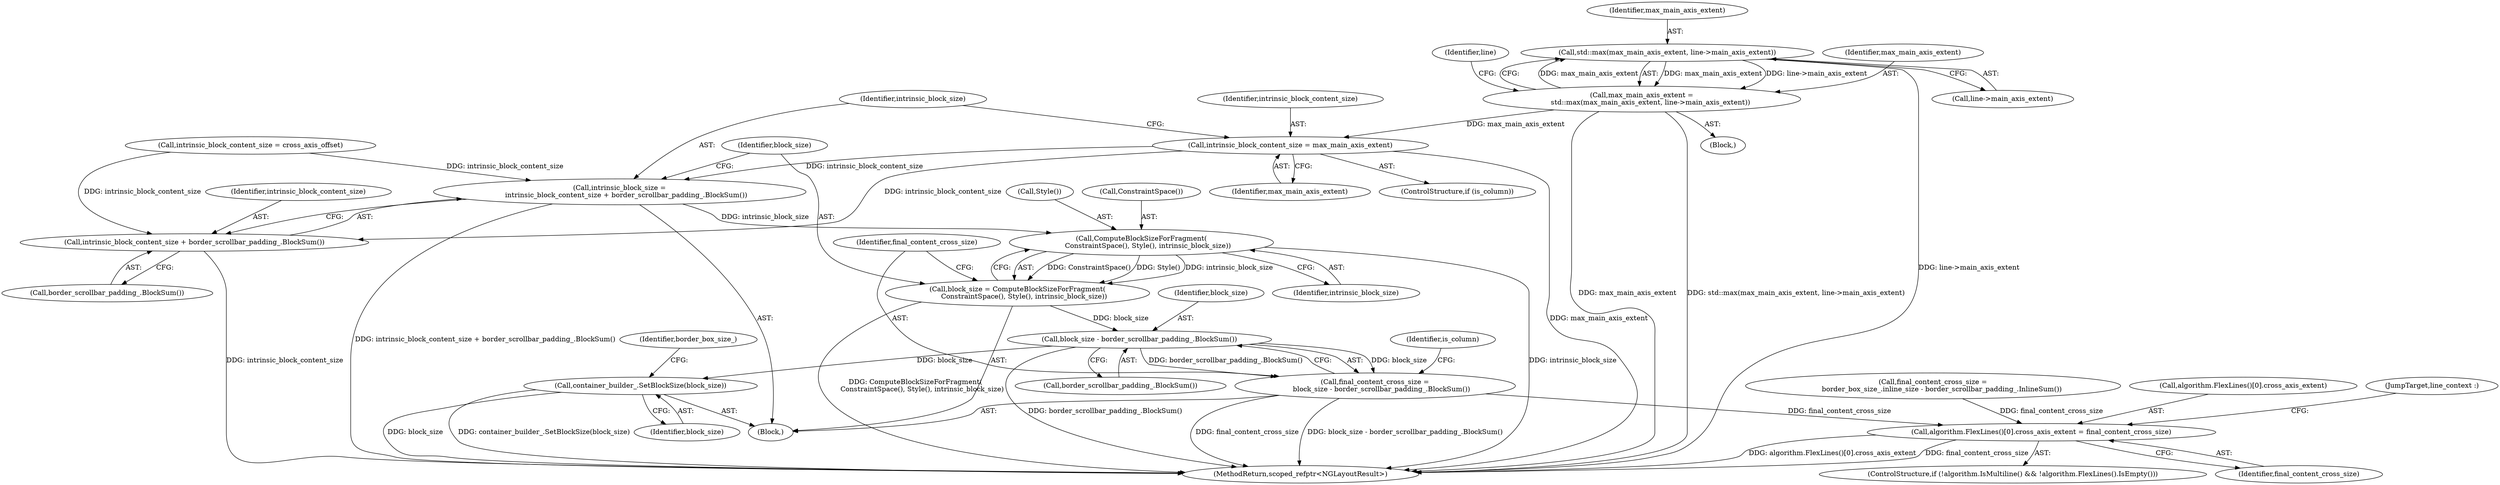 digraph "0_Chrome_69ec52bd0b32622770a25952386596ccb4ad6434@pointer" {
"1000475" [label="(Call,std::max(max_main_axis_extent, line->main_axis_extent))"];
"1000473" [label="(Call,max_main_axis_extent =\n        std::max(max_main_axis_extent, line->main_axis_extent))"];
"1000475" [label="(Call,std::max(max_main_axis_extent, line->main_axis_extent))"];
"1000486" [label="(Call,intrinsic_block_content_size = max_main_axis_extent)"];
"1000490" [label="(Call,intrinsic_block_size =\n      intrinsic_block_content_size + border_scrollbar_padding_.BlockSum())"];
"1000498" [label="(Call,ComputeBlockSizeForFragment(\n      ConstraintSpace(), Style(), intrinsic_block_size))"];
"1000496" [label="(Call,block_size = ComputeBlockSizeForFragment(\n      ConstraintSpace(), Style(), intrinsic_block_size))"];
"1000505" [label="(Call,block_size - border_scrollbar_padding_.BlockSum())"];
"1000503" [label="(Call,final_content_cross_size =\n      block_size - border_scrollbar_padding_.BlockSum())"];
"1000524" [label="(Call,algorithm.FlexLines()[0].cross_axis_extent = final_content_cross_size)"];
"1000594" [label="(Call,container_builder_.SetBlockSize(block_size))"];
"1000492" [label="(Call,intrinsic_block_content_size + border_scrollbar_padding_.BlockSum())"];
"1000493" [label="(Identifier,intrinsic_block_content_size)"];
"1000496" [label="(Call,block_size = ComputeBlockSizeForFragment(\n      ConstraintSpace(), Style(), intrinsic_block_size))"];
"1000610" [label="(MethodReturn,scoped_refptr<NGLayoutResult>)"];
"1000477" [label="(Call,line->main_axis_extent)"];
"1000488" [label="(Identifier,max_main_axis_extent)"];
"1000491" [label="(Identifier,intrinsic_block_size)"];
"1000598" [label="(Identifier,border_box_size_)"];
"1000476" [label="(Identifier,max_main_axis_extent)"];
"1000499" [label="(Call,ConstraintSpace())"];
"1000524" [label="(Call,algorithm.FlexLines()[0].cross_axis_extent = final_content_cross_size)"];
"1000507" [label="(Call,border_scrollbar_padding_.BlockSum())"];
"1000525" [label="(Call,algorithm.FlexLines()[0].cross_axis_extent)"];
"1000509" [label="(Identifier,is_column)"];
"1000342" [label="(Identifier,line)"];
"1000492" [label="(Call,intrinsic_block_content_size + border_scrollbar_padding_.BlockSum())"];
"1000484" [label="(ControlStructure,if (is_column))"];
"1000503" [label="(Call,final_content_cross_size =\n      block_size - border_scrollbar_padding_.BlockSum())"];
"1000505" [label="(Call,block_size - border_scrollbar_padding_.BlockSum())"];
"1000595" [label="(Identifier,block_size)"];
"1000531" [label="(JumpTarget,line_context :)"];
"1000475" [label="(Call,std::max(max_main_axis_extent, line->main_axis_extent))"];
"1000500" [label="(Call,Style())"];
"1000498" [label="(Call,ComputeBlockSizeForFragment(\n      ConstraintSpace(), Style(), intrinsic_block_size))"];
"1000501" [label="(Identifier,intrinsic_block_size)"];
"1000487" [label="(Identifier,intrinsic_block_content_size)"];
"1000107" [label="(Block,)"];
"1000473" [label="(Call,max_main_axis_extent =\n        std::max(max_main_axis_extent, line->main_axis_extent))"];
"1000490" [label="(Call,intrinsic_block_size =\n      intrinsic_block_content_size + border_scrollbar_padding_.BlockSum())"];
"1000494" [label="(Call,border_scrollbar_padding_.BlockSum())"];
"1000518" [label="(ControlStructure,if (!algorithm.IsMultiline() && !algorithm.FlexLines().IsEmpty()))"];
"1000497" [label="(Identifier,block_size)"];
"1000530" [label="(Identifier,final_content_cross_size)"];
"1000504" [label="(Identifier,final_content_cross_size)"];
"1000511" [label="(Call,final_content_cross_size =\n        border_box_size_.inline_size - border_scrollbar_padding_.InlineSum())"];
"1000474" [label="(Identifier,max_main_axis_extent)"];
"1000506" [label="(Identifier,block_size)"];
"1000486" [label="(Call,intrinsic_block_content_size = max_main_axis_extent)"];
"1000481" [label="(Call,intrinsic_block_content_size = cross_axis_offset)"];
"1000594" [label="(Call,container_builder_.SetBlockSize(block_size))"];
"1000347" [label="(Block,)"];
"1000475" -> "1000473"  [label="AST: "];
"1000475" -> "1000477"  [label="CFG: "];
"1000476" -> "1000475"  [label="AST: "];
"1000477" -> "1000475"  [label="AST: "];
"1000473" -> "1000475"  [label="CFG: "];
"1000475" -> "1000610"  [label="DDG: line->main_axis_extent"];
"1000475" -> "1000473"  [label="DDG: max_main_axis_extent"];
"1000475" -> "1000473"  [label="DDG: line->main_axis_extent"];
"1000473" -> "1000475"  [label="DDG: max_main_axis_extent"];
"1000473" -> "1000347"  [label="AST: "];
"1000474" -> "1000473"  [label="AST: "];
"1000342" -> "1000473"  [label="CFG: "];
"1000473" -> "1000610"  [label="DDG: max_main_axis_extent"];
"1000473" -> "1000610"  [label="DDG: std::max(max_main_axis_extent, line->main_axis_extent)"];
"1000473" -> "1000486"  [label="DDG: max_main_axis_extent"];
"1000486" -> "1000484"  [label="AST: "];
"1000486" -> "1000488"  [label="CFG: "];
"1000487" -> "1000486"  [label="AST: "];
"1000488" -> "1000486"  [label="AST: "];
"1000491" -> "1000486"  [label="CFG: "];
"1000486" -> "1000610"  [label="DDG: max_main_axis_extent"];
"1000486" -> "1000490"  [label="DDG: intrinsic_block_content_size"];
"1000486" -> "1000492"  [label="DDG: intrinsic_block_content_size"];
"1000490" -> "1000107"  [label="AST: "];
"1000490" -> "1000492"  [label="CFG: "];
"1000491" -> "1000490"  [label="AST: "];
"1000492" -> "1000490"  [label="AST: "];
"1000497" -> "1000490"  [label="CFG: "];
"1000490" -> "1000610"  [label="DDG: intrinsic_block_content_size + border_scrollbar_padding_.BlockSum()"];
"1000481" -> "1000490"  [label="DDG: intrinsic_block_content_size"];
"1000490" -> "1000498"  [label="DDG: intrinsic_block_size"];
"1000498" -> "1000496"  [label="AST: "];
"1000498" -> "1000501"  [label="CFG: "];
"1000499" -> "1000498"  [label="AST: "];
"1000500" -> "1000498"  [label="AST: "];
"1000501" -> "1000498"  [label="AST: "];
"1000496" -> "1000498"  [label="CFG: "];
"1000498" -> "1000610"  [label="DDG: intrinsic_block_size"];
"1000498" -> "1000496"  [label="DDG: ConstraintSpace()"];
"1000498" -> "1000496"  [label="DDG: Style()"];
"1000498" -> "1000496"  [label="DDG: intrinsic_block_size"];
"1000496" -> "1000107"  [label="AST: "];
"1000497" -> "1000496"  [label="AST: "];
"1000504" -> "1000496"  [label="CFG: "];
"1000496" -> "1000610"  [label="DDG: ComputeBlockSizeForFragment(\n      ConstraintSpace(), Style(), intrinsic_block_size)"];
"1000496" -> "1000505"  [label="DDG: block_size"];
"1000505" -> "1000503"  [label="AST: "];
"1000505" -> "1000507"  [label="CFG: "];
"1000506" -> "1000505"  [label="AST: "];
"1000507" -> "1000505"  [label="AST: "];
"1000503" -> "1000505"  [label="CFG: "];
"1000505" -> "1000610"  [label="DDG: border_scrollbar_padding_.BlockSum()"];
"1000505" -> "1000503"  [label="DDG: block_size"];
"1000505" -> "1000503"  [label="DDG: border_scrollbar_padding_.BlockSum()"];
"1000505" -> "1000594"  [label="DDG: block_size"];
"1000503" -> "1000107"  [label="AST: "];
"1000504" -> "1000503"  [label="AST: "];
"1000509" -> "1000503"  [label="CFG: "];
"1000503" -> "1000610"  [label="DDG: block_size - border_scrollbar_padding_.BlockSum()"];
"1000503" -> "1000610"  [label="DDG: final_content_cross_size"];
"1000503" -> "1000524"  [label="DDG: final_content_cross_size"];
"1000524" -> "1000518"  [label="AST: "];
"1000524" -> "1000530"  [label="CFG: "];
"1000525" -> "1000524"  [label="AST: "];
"1000530" -> "1000524"  [label="AST: "];
"1000531" -> "1000524"  [label="CFG: "];
"1000524" -> "1000610"  [label="DDG: algorithm.FlexLines()[0].cross_axis_extent"];
"1000524" -> "1000610"  [label="DDG: final_content_cross_size"];
"1000511" -> "1000524"  [label="DDG: final_content_cross_size"];
"1000594" -> "1000107"  [label="AST: "];
"1000594" -> "1000595"  [label="CFG: "];
"1000595" -> "1000594"  [label="AST: "];
"1000598" -> "1000594"  [label="CFG: "];
"1000594" -> "1000610"  [label="DDG: block_size"];
"1000594" -> "1000610"  [label="DDG: container_builder_.SetBlockSize(block_size)"];
"1000492" -> "1000494"  [label="CFG: "];
"1000493" -> "1000492"  [label="AST: "];
"1000494" -> "1000492"  [label="AST: "];
"1000492" -> "1000610"  [label="DDG: intrinsic_block_content_size"];
"1000481" -> "1000492"  [label="DDG: intrinsic_block_content_size"];
}
